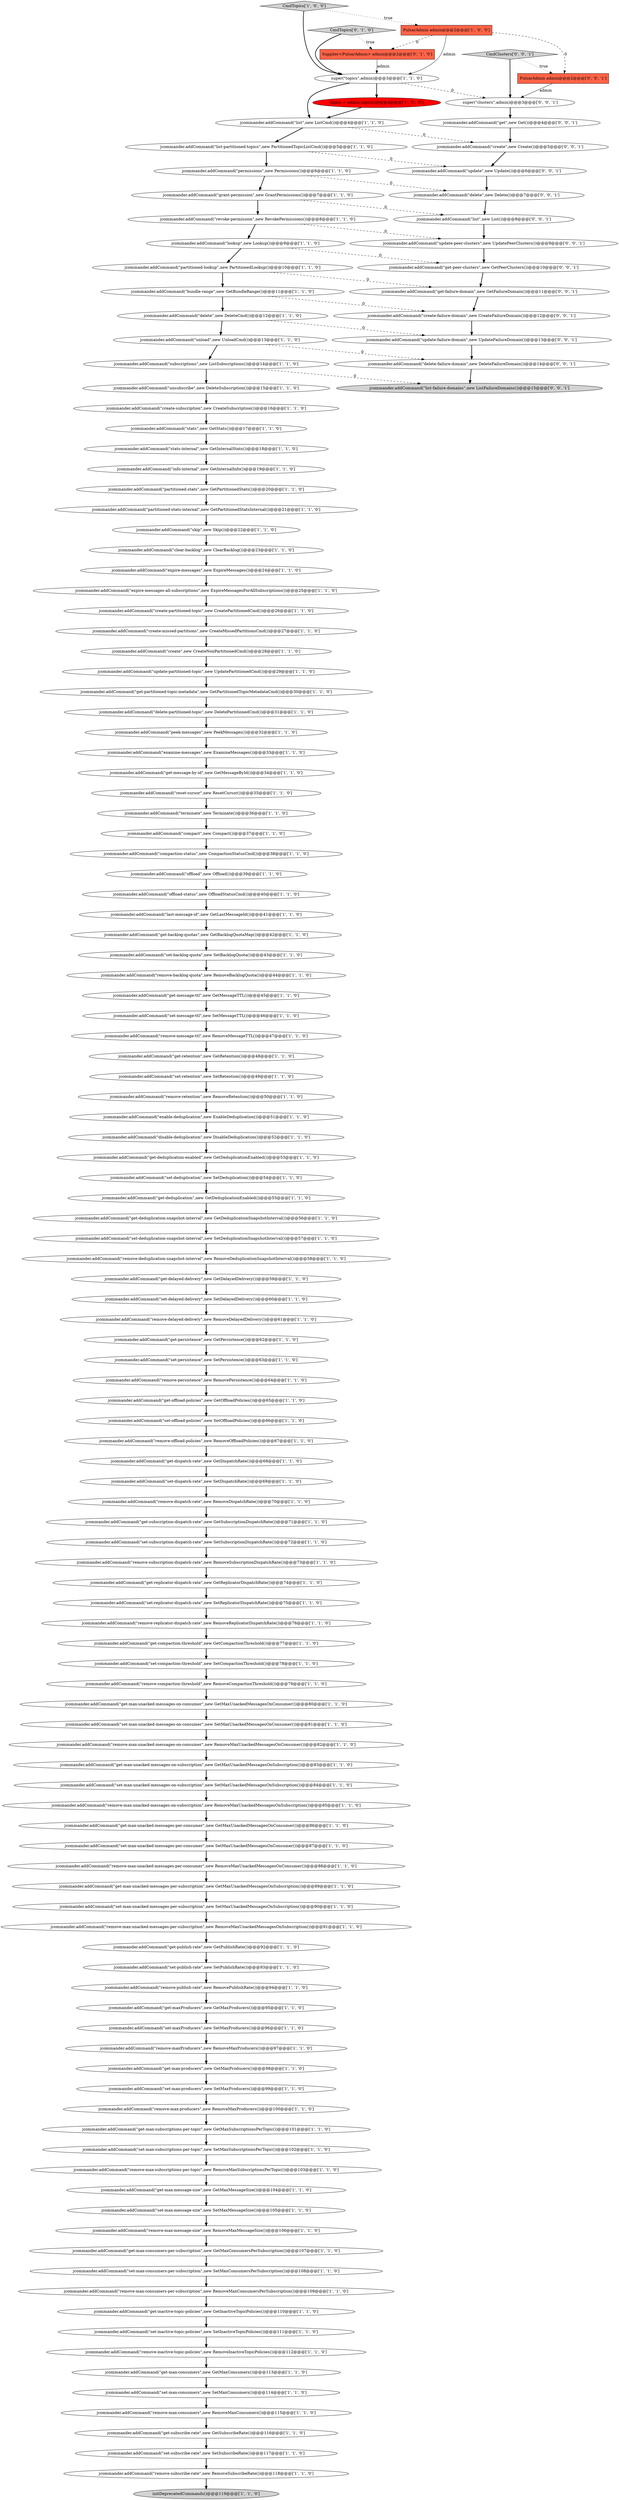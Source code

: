 digraph {
69 [style = filled, label = "jcommander.addCommand(\"set-compaction-threshold\",new SetCompactionThreshold())@@@78@@@['1', '1', '0']", fillcolor = white, shape = ellipse image = "AAA0AAABBB1BBB"];
10 [style = filled, label = "jcommander.addCommand(\"get-maxProducers\",new GetMaxProducers())@@@95@@@['1', '1', '0']", fillcolor = white, shape = ellipse image = "AAA0AAABBB1BBB"];
85 [style = filled, label = "jcommander.addCommand(\"remove-inactive-topic-policies\",new RemoveInactiveTopicPolicies())@@@112@@@['1', '1', '0']", fillcolor = white, shape = ellipse image = "AAA0AAABBB1BBB"];
60 [style = filled, label = "jcommander.addCommand(\"last-message-id\",new GetLastMessageId())@@@41@@@['1', '1', '0']", fillcolor = white, shape = ellipse image = "AAA0AAABBB1BBB"];
61 [style = filled, label = "jcommander.addCommand(\"offload-status\",new OffloadStatusCmd())@@@40@@@['1', '1', '0']", fillcolor = white, shape = ellipse image = "AAA0AAABBB1BBB"];
97 [style = filled, label = "jcommander.addCommand(\"get-max-producers\",new GetMaxProducers())@@@98@@@['1', '1', '0']", fillcolor = white, shape = ellipse image = "AAA0AAABBB1BBB"];
50 [style = filled, label = "jcommander.addCommand(\"set-max-consumers\",new SetMaxConsumers())@@@114@@@['1', '1', '0']", fillcolor = white, shape = ellipse image = "AAA0AAABBB1BBB"];
63 [style = filled, label = "jcommander.addCommand(\"create\",new CreateNonPartitionedCmd())@@@28@@@['1', '1', '0']", fillcolor = white, shape = ellipse image = "AAA0AAABBB1BBB"];
23 [style = filled, label = "jcommander.addCommand(\"remove-max-unacked-messages-per-subscription\",new RemoveMaxUnackedMessagesOnSubscription())@@@91@@@['1', '1', '0']", fillcolor = white, shape = ellipse image = "AAA0AAABBB1BBB"];
67 [style = filled, label = "jcommander.addCommand(\"skip\",new Skip())@@@22@@@['1', '1', '0']", fillcolor = white, shape = ellipse image = "AAA0AAABBB1BBB"];
52 [style = filled, label = "jcommander.addCommand(\"stats-internal\",new GetInternalStats())@@@18@@@['1', '1', '0']", fillcolor = white, shape = ellipse image = "AAA0AAABBB1BBB"];
116 [style = filled, label = "initDeprecatedCommands()@@@119@@@['1', '1', '0']", fillcolor = lightgray, shape = ellipse image = "AAA0AAABBB1BBB"];
6 [style = filled, label = "jcommander.addCommand(\"subscriptions\",new ListSubscriptions())@@@14@@@['1', '1', '0']", fillcolor = white, shape = ellipse image = "AAA0AAABBB1BBB"];
5 [style = filled, label = "jcommander.addCommand(\"set-retention\",new SetRetention())@@@49@@@['1', '1', '0']", fillcolor = white, shape = ellipse image = "AAA0AAABBB1BBB"];
41 [style = filled, label = "jcommander.addCommand(\"get-subscription-dispatch-rate\",new GetSubscriptionDispatchRate())@@@71@@@['1', '1', '0']", fillcolor = white, shape = ellipse image = "AAA0AAABBB1BBB"];
27 [style = filled, label = "jcommander.addCommand(\"set-max-unacked-messages-per-subscription\",new SetMaxUnackedMessagesOnSubscription())@@@90@@@['1', '1', '0']", fillcolor = white, shape = ellipse image = "AAA0AAABBB1BBB"];
91 [style = filled, label = "jcommander.addCommand(\"set-max-producers\",new SetMaxProducers())@@@99@@@['1', '1', '0']", fillcolor = white, shape = ellipse image = "AAA0AAABBB1BBB"];
122 [style = filled, label = "jcommander.addCommand(\"create\",new Create())@@@5@@@['0', '0', '1']", fillcolor = white, shape = ellipse image = "AAA0AAABBB3BBB"];
42 [style = filled, label = "jcommander.addCommand(\"remove-replicator-dispatch-rate\",new RemoveReplicatorDispatchRate())@@@76@@@['1', '1', '0']", fillcolor = white, shape = ellipse image = "AAA0AAABBB1BBB"];
129 [style = filled, label = "jcommander.addCommand(\"update-failure-domain\",new UpdateFailureDomain())@@@13@@@['0', '0', '1']", fillcolor = white, shape = ellipse image = "AAA0AAABBB3BBB"];
31 [style = filled, label = "jcommander.addCommand(\"set-max-subscriptions-per-topic\",new SetMaxSubscriptionsPerTopic())@@@102@@@['1', '1', '0']", fillcolor = white, shape = ellipse image = "AAA0AAABBB1BBB"];
124 [style = filled, label = "jcommander.addCommand(\"list-failure-domains\",new ListFailureDomains())@@@15@@@['0', '0', '1']", fillcolor = lightgray, shape = ellipse image = "AAA0AAABBB3BBB"];
43 [style = filled, label = "jcommander.addCommand(\"set-max-unacked-messages-on-consumer\",new SetMaxUnackedMessagesOnConsumer())@@@81@@@['1', '1', '0']", fillcolor = white, shape = ellipse image = "AAA0AAABBB1BBB"];
32 [style = filled, label = "jcommander.addCommand(\"get-subscribe-rate\",new GetSubscribeRate())@@@116@@@['1', '1', '0']", fillcolor = white, shape = ellipse image = "AAA0AAABBB1BBB"];
77 [style = filled, label = "jcommander.addCommand(\"partitioned-stats-internal\",new GetPartitionedStatsInternal())@@@21@@@['1', '1', '0']", fillcolor = white, shape = ellipse image = "AAA0AAABBB1BBB"];
82 [style = filled, label = "jcommander.addCommand(\"create-subscription\",new CreateSubscription())@@@16@@@['1', '1', '0']", fillcolor = white, shape = ellipse image = "AAA0AAABBB1BBB"];
127 [style = filled, label = "jcommander.addCommand(\"get-failure-domain\",new GetFailureDomain())@@@11@@@['0', '0', '1']", fillcolor = white, shape = ellipse image = "AAA0AAABBB3BBB"];
130 [style = filled, label = "jcommander.addCommand(\"update\",new Update())@@@6@@@['0', '0', '1']", fillcolor = white, shape = ellipse image = "AAA0AAABBB3BBB"];
68 [style = filled, label = "jcommander.addCommand(\"set-offload-policies\",new SetOffloadPolicies())@@@66@@@['1', '1', '0']", fillcolor = white, shape = ellipse image = "AAA0AAABBB1BBB"];
134 [style = filled, label = "jcommander.addCommand(\"list\",new List())@@@8@@@['0', '0', '1']", fillcolor = white, shape = ellipse image = "AAA0AAABBB3BBB"];
37 [style = filled, label = "jcommander.addCommand(\"bundle-range\",new GetBundleRange())@@@11@@@['1', '1', '0']", fillcolor = white, shape = ellipse image = "AAA0AAABBB1BBB"];
28 [style = filled, label = "jcommander.addCommand(\"get-max-message-size\",new GetMaxMessageSize())@@@104@@@['1', '1', '0']", fillcolor = white, shape = ellipse image = "AAA0AAABBB1BBB"];
114 [style = filled, label = "jcommander.addCommand(\"get-max-consumers\",new GetMaxConsumers())@@@113@@@['1', '1', '0']", fillcolor = white, shape = ellipse image = "AAA0AAABBB1BBB"];
132 [style = filled, label = "CmdClusters['0', '0', '1']", fillcolor = lightgray, shape = diamond image = "AAA0AAABBB3BBB"];
48 [style = filled, label = "jcommander.addCommand(\"get-deduplication-snapshot-interval\",new GetDeduplicationSnapshotInterval())@@@56@@@['1', '1', '0']", fillcolor = white, shape = ellipse image = "AAA0AAABBB1BBB"];
79 [style = filled, label = "jcommander.addCommand(\"remove-max-unacked-messages-on-subscription\",new RemoveMaxUnackedMessagesOnSubscription())@@@85@@@['1', '1', '0']", fillcolor = white, shape = ellipse image = "AAA0AAABBB1BBB"];
56 [style = filled, label = "jcommander.addCommand(\"get-max-unacked-messages-on-subscription\",new GetMaxUnackedMessagesOnSubscription())@@@83@@@['1', '1', '0']", fillcolor = white, shape = ellipse image = "AAA0AAABBB1BBB"];
95 [style = filled, label = "jcommander.addCommand(\"get-backlog-quotas\",new GetBacklogQuotaMap())@@@42@@@['1', '1', '0']", fillcolor = white, shape = ellipse image = "AAA0AAABBB1BBB"];
7 [style = filled, label = "jcommander.addCommand(\"get-offload-policies\",new GetOffloadPolicies())@@@65@@@['1', '1', '0']", fillcolor = white, shape = ellipse image = "AAA0AAABBB1BBB"];
16 [style = filled, label = "jcommander.addCommand(\"remove-max-consumers\",new RemoveMaxConsumers())@@@115@@@['1', '1', '0']", fillcolor = white, shape = ellipse image = "AAA0AAABBB1BBB"];
103 [style = filled, label = "jcommander.addCommand(\"set-max-consumers-per-subscription\",new SetMaxConsumersPerSubscription())@@@108@@@['1', '1', '0']", fillcolor = white, shape = ellipse image = "AAA0AAABBB1BBB"];
81 [style = filled, label = "jcommander.addCommand(\"remove-persistence\",new RemovePersistence())@@@64@@@['1', '1', '0']", fillcolor = white, shape = ellipse image = "AAA0AAABBB1BBB"];
73 [style = filled, label = "jcommander.addCommand(\"get-delayed-delivery\",new GetDelayedDelivery())@@@59@@@['1', '1', '0']", fillcolor = white, shape = ellipse image = "AAA0AAABBB1BBB"];
109 [style = filled, label = "jcommander.addCommand(\"remove-message-ttl\",new RemoveMessageTTL())@@@47@@@['1', '1', '0']", fillcolor = white, shape = ellipse image = "AAA0AAABBB1BBB"];
15 [style = filled, label = "jcommander.addCommand(\"set-replicator-dispatch-rate\",new SetReplicatorDispatchRate())@@@75@@@['1', '1', '0']", fillcolor = white, shape = ellipse image = "AAA0AAABBB1BBB"];
113 [style = filled, label = "jcommander.addCommand(\"remove-max-consumers-per-subscription\",new RemoveMaxConsumersPerSubscription())@@@109@@@['1', '1', '0']", fillcolor = white, shape = ellipse image = "AAA0AAABBB1BBB"];
119 [style = filled, label = "jcommander.addCommand(\"stats\",new GetStats())@@@17@@@['1', '1', '0']", fillcolor = white, shape = ellipse image = "AAA0AAABBB1BBB"];
88 [style = filled, label = "jcommander.addCommand(\"get-retention\",new GetRetention())@@@48@@@['1', '1', '0']", fillcolor = white, shape = ellipse image = "AAA0AAABBB1BBB"];
1 [style = filled, label = "jcommander.addCommand(\"remove-subscribe-rate\",new RemoveSubscribeRate())@@@118@@@['1', '1', '0']", fillcolor = white, shape = ellipse image = "AAA0AAABBB1BBB"];
24 [style = filled, label = "jcommander.addCommand(\"remove-publish-rate\",new RemovePublishRate())@@@94@@@['1', '1', '0']", fillcolor = white, shape = ellipse image = "AAA0AAABBB1BBB"];
108 [style = filled, label = "jcommander.addCommand(\"offload\",new Offload())@@@39@@@['1', '1', '0']", fillcolor = white, shape = ellipse image = "AAA0AAABBB1BBB"];
34 [style = filled, label = "jcommander.addCommand(\"set-deduplication-snapshot-interval\",new SetDeduplicationSnapshotInterval())@@@57@@@['1', '1', '0']", fillcolor = white, shape = ellipse image = "AAA0AAABBB1BBB"];
36 [style = filled, label = "jcommander.addCommand(\"expire-messages-all-subscriptions\",new ExpireMessagesForAllSubscriptions())@@@25@@@['1', '1', '0']", fillcolor = white, shape = ellipse image = "AAA0AAABBB1BBB"];
80 [style = filled, label = "jcommander.addCommand(\"set-delayed-delivery\",new SetDelayedDelivery())@@@60@@@['1', '1', '0']", fillcolor = white, shape = ellipse image = "AAA0AAABBB1BBB"];
92 [style = filled, label = "jcommander.addCommand(\"reset-cursor\",new ResetCursor())@@@35@@@['1', '1', '0']", fillcolor = white, shape = ellipse image = "AAA0AAABBB1BBB"];
25 [style = filled, label = "jcommander.addCommand(\"lookup\",new Lookup())@@@9@@@['1', '1', '0']", fillcolor = white, shape = ellipse image = "AAA0AAABBB1BBB"];
2 [style = filled, label = "jcommander.addCommand(\"set-subscribe-rate\",new SetSubscribeRate())@@@117@@@['1', '1', '0']", fillcolor = white, shape = ellipse image = "AAA0AAABBB1BBB"];
49 [style = filled, label = "jcommander.addCommand(\"get-persistence\",new GetPersistence())@@@62@@@['1', '1', '0']", fillcolor = white, shape = ellipse image = "AAA0AAABBB1BBB"];
22 [style = filled, label = "jcommander.addCommand(\"set-message-ttl\",new SetMessageTTL())@@@46@@@['1', '1', '0']", fillcolor = white, shape = ellipse image = "AAA0AAABBB1BBB"];
87 [style = filled, label = "jcommander.addCommand(\"expire-messages\",new ExpireMessages())@@@24@@@['1', '1', '0']", fillcolor = white, shape = ellipse image = "AAA0AAABBB1BBB"];
51 [style = filled, label = "CmdTopics['1', '0', '0']", fillcolor = lightgray, shape = diamond image = "AAA0AAABBB1BBB"];
72 [style = filled, label = "jcommander.addCommand(\"terminate\",new Terminate())@@@36@@@['1', '1', '0']", fillcolor = white, shape = ellipse image = "AAA0AAABBB1BBB"];
39 [style = filled, label = "jcommander.addCommand(\"set-publish-rate\",new SetPublishRate())@@@93@@@['1', '1', '0']", fillcolor = white, shape = ellipse image = "AAA0AAABBB1BBB"];
89 [style = filled, label = "jcommander.addCommand(\"remove-max-subscriptions-per-topic\",new RemoveMaxSubscriptionsPerTopic())@@@103@@@['1', '1', '0']", fillcolor = white, shape = ellipse image = "AAA0AAABBB1BBB"];
128 [style = filled, label = "jcommander.addCommand(\"get\",new Get())@@@4@@@['0', '0', '1']", fillcolor = white, shape = ellipse image = "AAA0AAABBB3BBB"];
45 [style = filled, label = "jcommander.addCommand(\"disable-deduplication\",new DisableDeduplication())@@@52@@@['1', '1', '0']", fillcolor = white, shape = ellipse image = "AAA0AAABBB1BBB"];
20 [style = filled, label = "jcommander.addCommand(\"remove-subscription-dispatch-rate\",new RemoveSubscriptionDispatchRate())@@@73@@@['1', '1', '0']", fillcolor = white, shape = ellipse image = "AAA0AAABBB1BBB"];
86 [style = filled, label = "jcommander.addCommand(\"remove-dispatch-rate\",new RemoveDispatchRate())@@@70@@@['1', '1', '0']", fillcolor = white, shape = ellipse image = "AAA0AAABBB1BBB"];
121 [style = filled, label = "CmdTopics['0', '1', '0']", fillcolor = lightgray, shape = diamond image = "AAA0AAABBB2BBB"];
118 [style = filled, label = "jcommander.addCommand(\"get-inactive-topic-policies\",new GetInactiveTopicPolicies())@@@110@@@['1', '1', '0']", fillcolor = white, shape = ellipse image = "AAA0AAABBB1BBB"];
102 [style = filled, label = "jcommander.addCommand(\"get-compaction-threshold\",new GetCompactionThreshold())@@@77@@@['1', '1', '0']", fillcolor = white, shape = ellipse image = "AAA0AAABBB1BBB"];
126 [style = filled, label = "jcommander.addCommand(\"delete-failure-domain\",new DeleteFailureDomain())@@@14@@@['0', '0', '1']", fillcolor = white, shape = ellipse image = "AAA0AAABBB3BBB"];
107 [style = filled, label = "jcommander.addCommand(\"set-max-unacked-messages-on-subscription\",new SetMaxUnackedMessagesOnSubscription())@@@84@@@['1', '1', '0']", fillcolor = white, shape = ellipse image = "AAA0AAABBB1BBB"];
136 [style = filled, label = "super(\"clusters\",admin)@@@3@@@['0', '0', '1']", fillcolor = white, shape = ellipse image = "AAA0AAABBB3BBB"];
64 [style = filled, label = "jcommander.addCommand(\"set-dispatch-rate\",new SetDispatchRate())@@@69@@@['1', '1', '0']", fillcolor = white, shape = ellipse image = "AAA0AAABBB1BBB"];
94 [style = filled, label = "jcommander.addCommand(\"get-message-ttl\",new GetMessageTTL())@@@45@@@['1', '1', '0']", fillcolor = white, shape = ellipse image = "AAA0AAABBB1BBB"];
35 [style = filled, label = "jcommander.addCommand(\"get-deduplication-enabled\",new GetDeduplicationEnabled())@@@53@@@['1', '1', '0']", fillcolor = white, shape = ellipse image = "AAA0AAABBB1BBB"];
76 [style = filled, label = "jcommander.addCommand(\"get-max-unacked-messages-per-consumer\",new GetMaxUnackedMessagesOnConsumer())@@@86@@@['1', '1', '0']", fillcolor = white, shape = ellipse image = "AAA0AAABBB1BBB"];
70 [style = filled, label = "jcommander.addCommand(\"unsubscribe\",new DeleteSubscription())@@@15@@@['1', '1', '0']", fillcolor = white, shape = ellipse image = "AAA0AAABBB1BBB"];
47 [style = filled, label = "jcommander.addCommand(\"set-deduplication\",new SetDeduplication())@@@54@@@['1', '1', '0']", fillcolor = white, shape = ellipse image = "AAA0AAABBB1BBB"];
54 [style = filled, label = "jcommander.addCommand(\"peek-messages\",new PeekMessages())@@@32@@@['1', '1', '0']", fillcolor = white, shape = ellipse image = "AAA0AAABBB1BBB"];
105 [style = filled, label = "jcommander.addCommand(\"set-subscription-dispatch-rate\",new SetSubscriptionDispatchRate())@@@72@@@['1', '1', '0']", fillcolor = white, shape = ellipse image = "AAA0AAABBB1BBB"];
14 [style = filled, label = "jcommander.addCommand(\"enable-deduplication\",new EnableDeduplication())@@@51@@@['1', '1', '0']", fillcolor = white, shape = ellipse image = "AAA0AAABBB1BBB"];
93 [style = filled, label = "jcommander.addCommand(\"compaction-status\",new CompactionStatusCmd())@@@38@@@['1', '1', '0']", fillcolor = white, shape = ellipse image = "AAA0AAABBB1BBB"];
110 [style = filled, label = "jcommander.addCommand(\"delete-partitioned-topic\",new DeletePartitionedCmd())@@@31@@@['1', '1', '0']", fillcolor = white, shape = ellipse image = "AAA0AAABBB1BBB"];
17 [style = filled, label = "jcommander.addCommand(\"remove-compaction-threshold\",new RemoveCompactionThreshold())@@@79@@@['1', '1', '0']", fillcolor = white, shape = ellipse image = "AAA0AAABBB1BBB"];
8 [style = filled, label = "jcommander.addCommand(\"set-maxProducers\",new SetMaxProducers())@@@96@@@['1', '1', '0']", fillcolor = white, shape = ellipse image = "AAA0AAABBB1BBB"];
62 [style = filled, label = "jcommander.addCommand(\"remove-offload-policies\",new RemoveOffloadPolicies())@@@67@@@['1', '1', '0']", fillcolor = white, shape = ellipse image = "AAA0AAABBB1BBB"];
106 [style = filled, label = "jcommander.addCommand(\"remove-deduplication-snapshot-interval\",new RemoveDeduplicationSnapshotInterval())@@@58@@@['1', '1', '0']", fillcolor = white, shape = ellipse image = "AAA0AAABBB1BBB"];
65 [style = filled, label = "jcommander.addCommand(\"set-persistence\",new SetPersistence())@@@63@@@['1', '1', '0']", fillcolor = white, shape = ellipse image = "AAA0AAABBB1BBB"];
3 [style = filled, label = "jcommander.addCommand(\"remove-backlog-quota\",new RemoveBacklogQuota())@@@44@@@['1', '1', '0']", fillcolor = white, shape = ellipse image = "AAA0AAABBB1BBB"];
55 [style = filled, label = "jcommander.addCommand(\"list-partitioned-topics\",new PartitionedTopicListCmd())@@@5@@@['1', '1', '0']", fillcolor = white, shape = ellipse image = "AAA0AAABBB1BBB"];
115 [style = filled, label = "jcommander.addCommand(\"set-max-unacked-messages-per-consumer\",new SetMaxUnackedMessagesOnConsumer())@@@87@@@['1', '1', '0']", fillcolor = white, shape = ellipse image = "AAA0AAABBB1BBB"];
44 [style = filled, label = "jcommander.addCommand(\"get-max-unacked-messages-per-subscription\",new GetMaxUnackedMessagesOnSubscription())@@@89@@@['1', '1', '0']", fillcolor = white, shape = ellipse image = "AAA0AAABBB1BBB"];
133 [style = filled, label = "jcommander.addCommand(\"delete\",new Delete())@@@7@@@['0', '0', '1']", fillcolor = white, shape = ellipse image = "AAA0AAABBB3BBB"];
90 [style = filled, label = "jcommander.addCommand(\"grant-permission\",new GrantPermissions())@@@7@@@['1', '1', '0']", fillcolor = white, shape = ellipse image = "AAA0AAABBB1BBB"];
26 [style = filled, label = "jcommander.addCommand(\"revoke-permission\",new RevokePermissions())@@@8@@@['1', '1', '0']", fillcolor = white, shape = ellipse image = "AAA0AAABBB1BBB"];
120 [style = filled, label = "Supplier<PulsarAdmin> admin@@@2@@@['0', '1', '0']", fillcolor = tomato, shape = box image = "AAA1AAABBB2BBB"];
71 [style = filled, label = "jcommander.addCommand(\"get-max-subscriptions-per-topic\",new GetMaxSubscriptionsPerTopic())@@@101@@@['1', '1', '0']", fillcolor = white, shape = ellipse image = "AAA0AAABBB1BBB"];
101 [style = filled, label = "jcommander.addCommand(\"get-message-by-id\",new GetMessageById())@@@34@@@['1', '1', '0']", fillcolor = white, shape = ellipse image = "AAA0AAABBB1BBB"];
19 [style = filled, label = "jcommander.addCommand(\"get-publish-rate\",new GetPublishRate())@@@92@@@['1', '1', '0']", fillcolor = white, shape = ellipse image = "AAA0AAABBB1BBB"];
100 [style = filled, label = "jcommander.addCommand(\"remove-max-producers\",new RemoveMaxProducers())@@@100@@@['1', '1', '0']", fillcolor = white, shape = ellipse image = "AAA0AAABBB1BBB"];
30 [style = filled, label = "jcommander.addCommand(\"get-max-unacked-messages-on-consumer\",new GetMaxUnackedMessagesOnConsumer())@@@80@@@['1', '1', '0']", fillcolor = white, shape = ellipse image = "AAA0AAABBB1BBB"];
98 [style = filled, label = "jcommander.addCommand(\"get-partitioned-topic-metadata\",new GetPartitionedTopicMetadataCmd())@@@30@@@['1', '1', '0']", fillcolor = white, shape = ellipse image = "AAA0AAABBB1BBB"];
84 [style = filled, label = "jcommander.addCommand(\"create-partitioned-topic\",new CreatePartitionedCmd())@@@26@@@['1', '1', '0']", fillcolor = white, shape = ellipse image = "AAA0AAABBB1BBB"];
125 [style = filled, label = "jcommander.addCommand(\"get-peer-clusters\",new GetPeerClusters())@@@10@@@['0', '0', '1']", fillcolor = white, shape = ellipse image = "AAA0AAABBB3BBB"];
4 [style = filled, label = "jcommander.addCommand(\"list\",new ListCmd())@@@4@@@['1', '1', '0']", fillcolor = white, shape = ellipse image = "AAA0AAABBB1BBB"];
57 [style = filled, label = "jcommander.addCommand(\"set-max-message-size\",new SetMaxMessageSize())@@@105@@@['1', '1', '0']", fillcolor = white, shape = ellipse image = "AAA0AAABBB1BBB"];
117 [style = filled, label = "jcommander.addCommand(\"examine-messages\",new ExamineMessages())@@@33@@@['1', '1', '0']", fillcolor = white, shape = ellipse image = "AAA0AAABBB1BBB"];
75 [style = filled, label = "super(\"topics\",admin)@@@3@@@['1', '1', '0']", fillcolor = white, shape = ellipse image = "AAA0AAABBB1BBB"];
11 [style = filled, label = "jcommander.addCommand(\"remove-max-message-size\",new RemoveMaxMessageSize())@@@106@@@['1', '1', '0']", fillcolor = white, shape = ellipse image = "AAA0AAABBB1BBB"];
58 [style = filled, label = "jcommander.addCommand(\"remove-retention\",new RemoveRetention())@@@50@@@['1', '1', '0']", fillcolor = white, shape = ellipse image = "AAA0AAABBB1BBB"];
131 [style = filled, label = "PulsarAdmin admin@@@2@@@['0', '0', '1']", fillcolor = tomato, shape = box image = "AAA0AAABBB3BBB"];
9 [style = filled, label = "jcommander.addCommand(\"permissions\",new Permissions())@@@6@@@['1', '1', '0']", fillcolor = white, shape = ellipse image = "AAA0AAABBB1BBB"];
18 [style = filled, label = "jcommander.addCommand(\"unload\",new UnloadCmd())@@@13@@@['1', '1', '0']", fillcolor = white, shape = ellipse image = "AAA0AAABBB1BBB"];
99 [style = filled, label = "jcommander.addCommand(\"remove-max-unacked-messages-per-consumer\",new RemoveMaxUnackedMessagesOnConsumer())@@@88@@@['1', '1', '0']", fillcolor = white, shape = ellipse image = "AAA0AAABBB1BBB"];
104 [style = filled, label = "jcommander.addCommand(\"partitioned-stats\",new GetPartitionedStats())@@@20@@@['1', '1', '0']", fillcolor = white, shape = ellipse image = "AAA0AAABBB1BBB"];
0 [style = filled, label = "jcommander.addCommand(\"delete\",new DeleteCmd())@@@12@@@['1', '1', '0']", fillcolor = white, shape = ellipse image = "AAA0AAABBB1BBB"];
53 [style = filled, label = "jcommander.addCommand(\"set-inactive-topic-policies\",new SetInactiveTopicPolicies())@@@111@@@['1', '1', '0']", fillcolor = white, shape = ellipse image = "AAA0AAABBB1BBB"];
96 [style = filled, label = "jcommander.addCommand(\"partitioned-lookup\",new PartitionedLookup())@@@10@@@['1', '1', '0']", fillcolor = white, shape = ellipse image = "AAA0AAABBB1BBB"];
112 [style = filled, label = "jcommander.addCommand(\"get-dispatch-rate\",new GetDispatchRate())@@@68@@@['1', '1', '0']", fillcolor = white, shape = ellipse image = "AAA0AAABBB1BBB"];
111 [style = filled, label = "jcommander.addCommand(\"set-backlog-quota\",new SetBacklogQuota())@@@43@@@['1', '1', '0']", fillcolor = white, shape = ellipse image = "AAA0AAABBB1BBB"];
21 [style = filled, label = "jcommander.addCommand(\"remove-maxProducers\",new RemoveMaxProducers())@@@97@@@['1', '1', '0']", fillcolor = white, shape = ellipse image = "AAA0AAABBB1BBB"];
40 [style = filled, label = "jcommander.addCommand(\"info-internal\",new GetInternalInfo())@@@19@@@['1', '1', '0']", fillcolor = white, shape = ellipse image = "AAA0AAABBB1BBB"];
38 [style = filled, label = "jcommander.addCommand(\"update-partitioned-topic\",new UpdatePartitionedCmd())@@@29@@@['1', '1', '0']", fillcolor = white, shape = ellipse image = "AAA0AAABBB1BBB"];
33 [style = filled, label = "jcommander.addCommand(\"get-replicator-dispatch-rate\",new GetReplicatorDispatchRate())@@@74@@@['1', '1', '0']", fillcolor = white, shape = ellipse image = "AAA0AAABBB1BBB"];
12 [style = filled, label = "jcommander.addCommand(\"remove-max-unacked-messages-on-consumer\",new RemoveMaxUnackedMessagesOnConsumer())@@@82@@@['1', '1', '0']", fillcolor = white, shape = ellipse image = "AAA0AAABBB1BBB"];
66 [style = filled, label = "PulsarAdmin admin@@@2@@@['1', '0', '0']", fillcolor = tomato, shape = box image = "AAA1AAABBB1BBB"];
59 [style = filled, label = "jcommander.addCommand(\"compact\",new Compact())@@@37@@@['1', '1', '0']", fillcolor = white, shape = ellipse image = "AAA0AAABBB1BBB"];
29 [style = filled, label = "jcommander.addCommand(\"create-missed-partitions\",new CreateMissedPartitionsCmd())@@@27@@@['1', '1', '0']", fillcolor = white, shape = ellipse image = "AAA0AAABBB1BBB"];
74 [style = filled, label = "jcommander.addCommand(\"get-deduplication\",new GetDeduplicationEnabled())@@@55@@@['1', '1', '0']", fillcolor = white, shape = ellipse image = "AAA0AAABBB1BBB"];
135 [style = filled, label = "jcommander.addCommand(\"create-failure-domain\",new CreateFailureDomain())@@@12@@@['0', '0', '1']", fillcolor = white, shape = ellipse image = "AAA0AAABBB3BBB"];
46 [style = filled, label = "topics = admin.topics()@@@4@@@['1', '0', '0']", fillcolor = red, shape = ellipse image = "AAA1AAABBB1BBB"];
123 [style = filled, label = "jcommander.addCommand(\"update-peer-clusters\",new UpdatePeerClusters())@@@9@@@['0', '0', '1']", fillcolor = white, shape = ellipse image = "AAA0AAABBB3BBB"];
83 [style = filled, label = "jcommander.addCommand(\"clear-backlog\",new ClearBacklog())@@@23@@@['1', '1', '0']", fillcolor = white, shape = ellipse image = "AAA0AAABBB1BBB"];
13 [style = filled, label = "jcommander.addCommand(\"get-max-consumers-per-subscription\",new GetMaxConsumersPerSubscription())@@@107@@@['1', '1', '0']", fillcolor = white, shape = ellipse image = "AAA0AAABBB1BBB"];
78 [style = filled, label = "jcommander.addCommand(\"remove-delayed-delivery\",new RemoveDelayedDelivery())@@@61@@@['1', '1', '0']", fillcolor = white, shape = ellipse image = "AAA0AAABBB1BBB"];
37->0 [style = bold, label=""];
6->70 [style = bold, label=""];
119->52 [style = bold, label=""];
65->81 [style = bold, label=""];
131->136 [style = solid, label="admin"];
64->86 [style = bold, label=""];
104->77 [style = bold, label=""];
39->24 [style = bold, label=""];
84->29 [style = bold, label=""];
102->69 [style = bold, label=""];
79->76 [style = bold, label=""];
128->122 [style = bold, label=""];
0->129 [style = dashed, label="0"];
111->3 [style = bold, label=""];
115->99 [style = bold, label=""];
73->80 [style = bold, label=""];
125->127 [style = bold, label=""];
47->74 [style = bold, label=""];
62->112 [style = bold, label=""];
10->8 [style = bold, label=""];
29->63 [style = bold, label=""];
11->13 [style = bold, label=""];
127->135 [style = bold, label=""];
107->79 [style = bold, label=""];
63->38 [style = bold, label=""];
123->125 [style = bold, label=""];
45->35 [style = bold, label=""];
48->34 [style = bold, label=""];
82->119 [style = bold, label=""];
9->90 [style = bold, label=""];
24->10 [style = bold, label=""];
94->22 [style = bold, label=""];
90->26 [style = bold, label=""];
98->110 [style = bold, label=""];
70->82 [style = bold, label=""];
109->88 [style = bold, label=""];
42->102 [style = bold, label=""];
25->125 [style = dashed, label="0"];
6->124 [style = dashed, label="0"];
33->15 [style = bold, label=""];
34->106 [style = bold, label=""];
112->64 [style = bold, label=""];
118->53 [style = bold, label=""];
96->37 [style = bold, label=""];
66->120 [style = dashed, label="0"];
80->78 [style = bold, label=""];
19->39 [style = bold, label=""];
18->126 [style = dashed, label="0"];
75->46 [style = bold, label=""];
25->96 [style = bold, label=""];
114->50 [style = bold, label=""];
132->136 [style = bold, label=""];
16->32 [style = bold, label=""];
97->91 [style = bold, label=""];
51->75 [style = bold, label=""];
36->84 [style = bold, label=""];
134->123 [style = bold, label=""];
103->113 [style = bold, label=""];
91->100 [style = bold, label=""];
66->131 [style = dashed, label="0"];
75->4 [style = bold, label=""];
37->135 [style = dashed, label="0"];
100->71 [style = bold, label=""];
38->98 [style = bold, label=""];
22->109 [style = bold, label=""];
7->68 [style = bold, label=""];
46->4 [style = bold, label=""];
43->12 [style = bold, label=""];
1->116 [style = bold, label=""];
54->117 [style = bold, label=""];
95->111 [style = bold, label=""];
117->101 [style = bold, label=""];
133->134 [style = bold, label=""];
135->129 [style = bold, label=""];
136->128 [style = bold, label=""];
126->124 [style = bold, label=""];
53->85 [style = bold, label=""];
3->94 [style = bold, label=""];
105->20 [style = bold, label=""];
113->118 [style = bold, label=""];
55->9 [style = bold, label=""];
101->92 [style = bold, label=""];
86->41 [style = bold, label=""];
71->31 [style = bold, label=""];
132->131 [style = dotted, label="true"];
90->134 [style = dashed, label="0"];
59->93 [style = bold, label=""];
30->43 [style = bold, label=""];
2->1 [style = bold, label=""];
58->14 [style = bold, label=""];
93->108 [style = bold, label=""];
66->75 [style = solid, label="admin"];
69->17 [style = bold, label=""];
76->115 [style = bold, label=""];
49->65 [style = bold, label=""];
110->54 [style = bold, label=""];
122->130 [style = bold, label=""];
4->122 [style = dashed, label="0"];
74->48 [style = bold, label=""];
55->130 [style = dashed, label="0"];
72->59 [style = bold, label=""];
89->28 [style = bold, label=""];
96->127 [style = dashed, label="0"];
129->126 [style = bold, label=""];
57->11 [style = bold, label=""];
75->136 [style = dashed, label="0"];
18->6 [style = bold, label=""];
12->56 [style = bold, label=""];
52->40 [style = bold, label=""];
23->19 [style = bold, label=""];
0->18 [style = bold, label=""];
77->67 [style = bold, label=""];
5->58 [style = bold, label=""];
87->36 [style = bold, label=""];
99->44 [style = bold, label=""];
67->83 [style = bold, label=""];
28->57 [style = bold, label=""];
51->66 [style = dotted, label="true"];
40->104 [style = bold, label=""];
85->114 [style = bold, label=""];
56->107 [style = bold, label=""];
61->60 [style = bold, label=""];
120->75 [style = solid, label="admin"];
26->123 [style = dashed, label="0"];
88->5 [style = bold, label=""];
9->133 [style = dashed, label="0"];
68->62 [style = bold, label=""];
26->25 [style = bold, label=""];
121->75 [style = bold, label=""];
31->89 [style = bold, label=""];
50->16 [style = bold, label=""];
13->103 [style = bold, label=""];
17->30 [style = bold, label=""];
14->45 [style = bold, label=""];
32->2 [style = bold, label=""];
20->33 [style = bold, label=""];
130->133 [style = bold, label=""];
60->95 [style = bold, label=""];
81->7 [style = bold, label=""];
15->42 [style = bold, label=""];
21->97 [style = bold, label=""];
92->72 [style = bold, label=""];
41->105 [style = bold, label=""];
35->47 [style = bold, label=""];
106->73 [style = bold, label=""];
8->21 [style = bold, label=""];
121->120 [style = dotted, label="true"];
27->23 [style = bold, label=""];
4->55 [style = bold, label=""];
44->27 [style = bold, label=""];
78->49 [style = bold, label=""];
83->87 [style = bold, label=""];
108->61 [style = bold, label=""];
}
